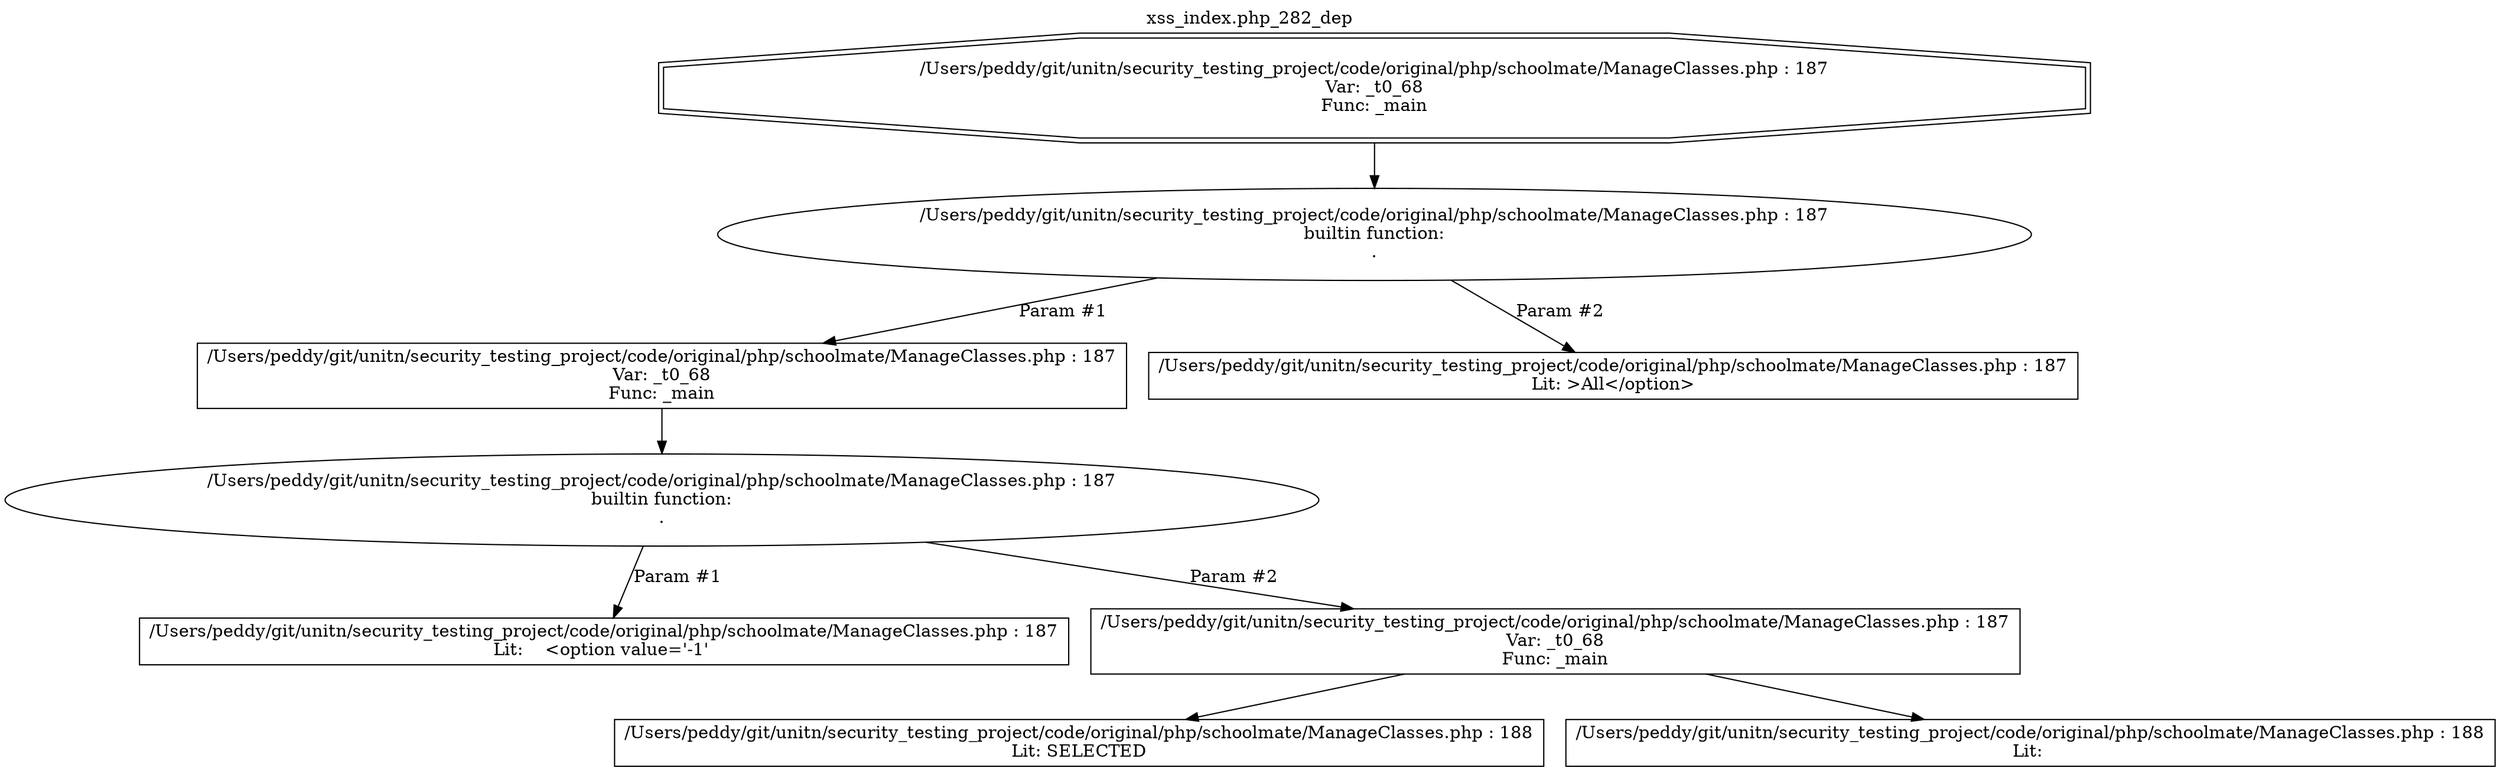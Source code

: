 digraph cfg {
  label="xss_index.php_282_dep";
  labelloc=t;
  n1 [shape=doubleoctagon, label="/Users/peddy/git/unitn/security_testing_project/code/original/php/schoolmate/ManageClasses.php : 187\nVar: _t0_68\nFunc: _main\n"];
  n2 [shape=ellipse, label="/Users/peddy/git/unitn/security_testing_project/code/original/php/schoolmate/ManageClasses.php : 187\nbuiltin function:\n.\n"];
  n3 [shape=box, label="/Users/peddy/git/unitn/security_testing_project/code/original/php/schoolmate/ManageClasses.php : 187\nVar: _t0_68\nFunc: _main\n"];
  n4 [shape=ellipse, label="/Users/peddy/git/unitn/security_testing_project/code/original/php/schoolmate/ManageClasses.php : 187\nbuiltin function:\n.\n"];
  n5 [shape=box, label="/Users/peddy/git/unitn/security_testing_project/code/original/php/schoolmate/ManageClasses.php : 187\nLit:    <option value='-1' \n"];
  n6 [shape=box, label="/Users/peddy/git/unitn/security_testing_project/code/original/php/schoolmate/ManageClasses.php : 187\nVar: _t0_68\nFunc: _main\n"];
  n7 [shape=box, label="/Users/peddy/git/unitn/security_testing_project/code/original/php/schoolmate/ManageClasses.php : 188\nLit: SELECTED\n"];
  n8 [shape=box, label="/Users/peddy/git/unitn/security_testing_project/code/original/php/schoolmate/ManageClasses.php : 188\nLit: \n"];
  n9 [shape=box, label="/Users/peddy/git/unitn/security_testing_project/code/original/php/schoolmate/ManageClasses.php : 187\nLit: >All</option>\n"];
  n1 -> n2;
  n3 -> n4;
  n4 -> n5[label="Param #1"];
  n4 -> n6[label="Param #2"];
  n6 -> n7;
  n6 -> n8;
  n2 -> n3[label="Param #1"];
  n2 -> n9[label="Param #2"];
}
